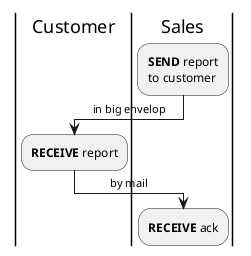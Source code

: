 {
  "sha1": "6niue4q4iuc1ne5jderonzrgqiz77z8",
  "insertion": {
    "when": "2024-05-30T20:48:20.990Z",
    "user": "plantuml@gmail.com"
  }
}
@startuml
skinparam arrow {
    MessageAlign center
}

|Customer|
|Sales|
:**SEND** report
to customer;
->in big envelop;
|Customer|
:**RECEIVE** report;
-> by mail;
|Sales|
:**RECEIVE** ack;
@enduml
